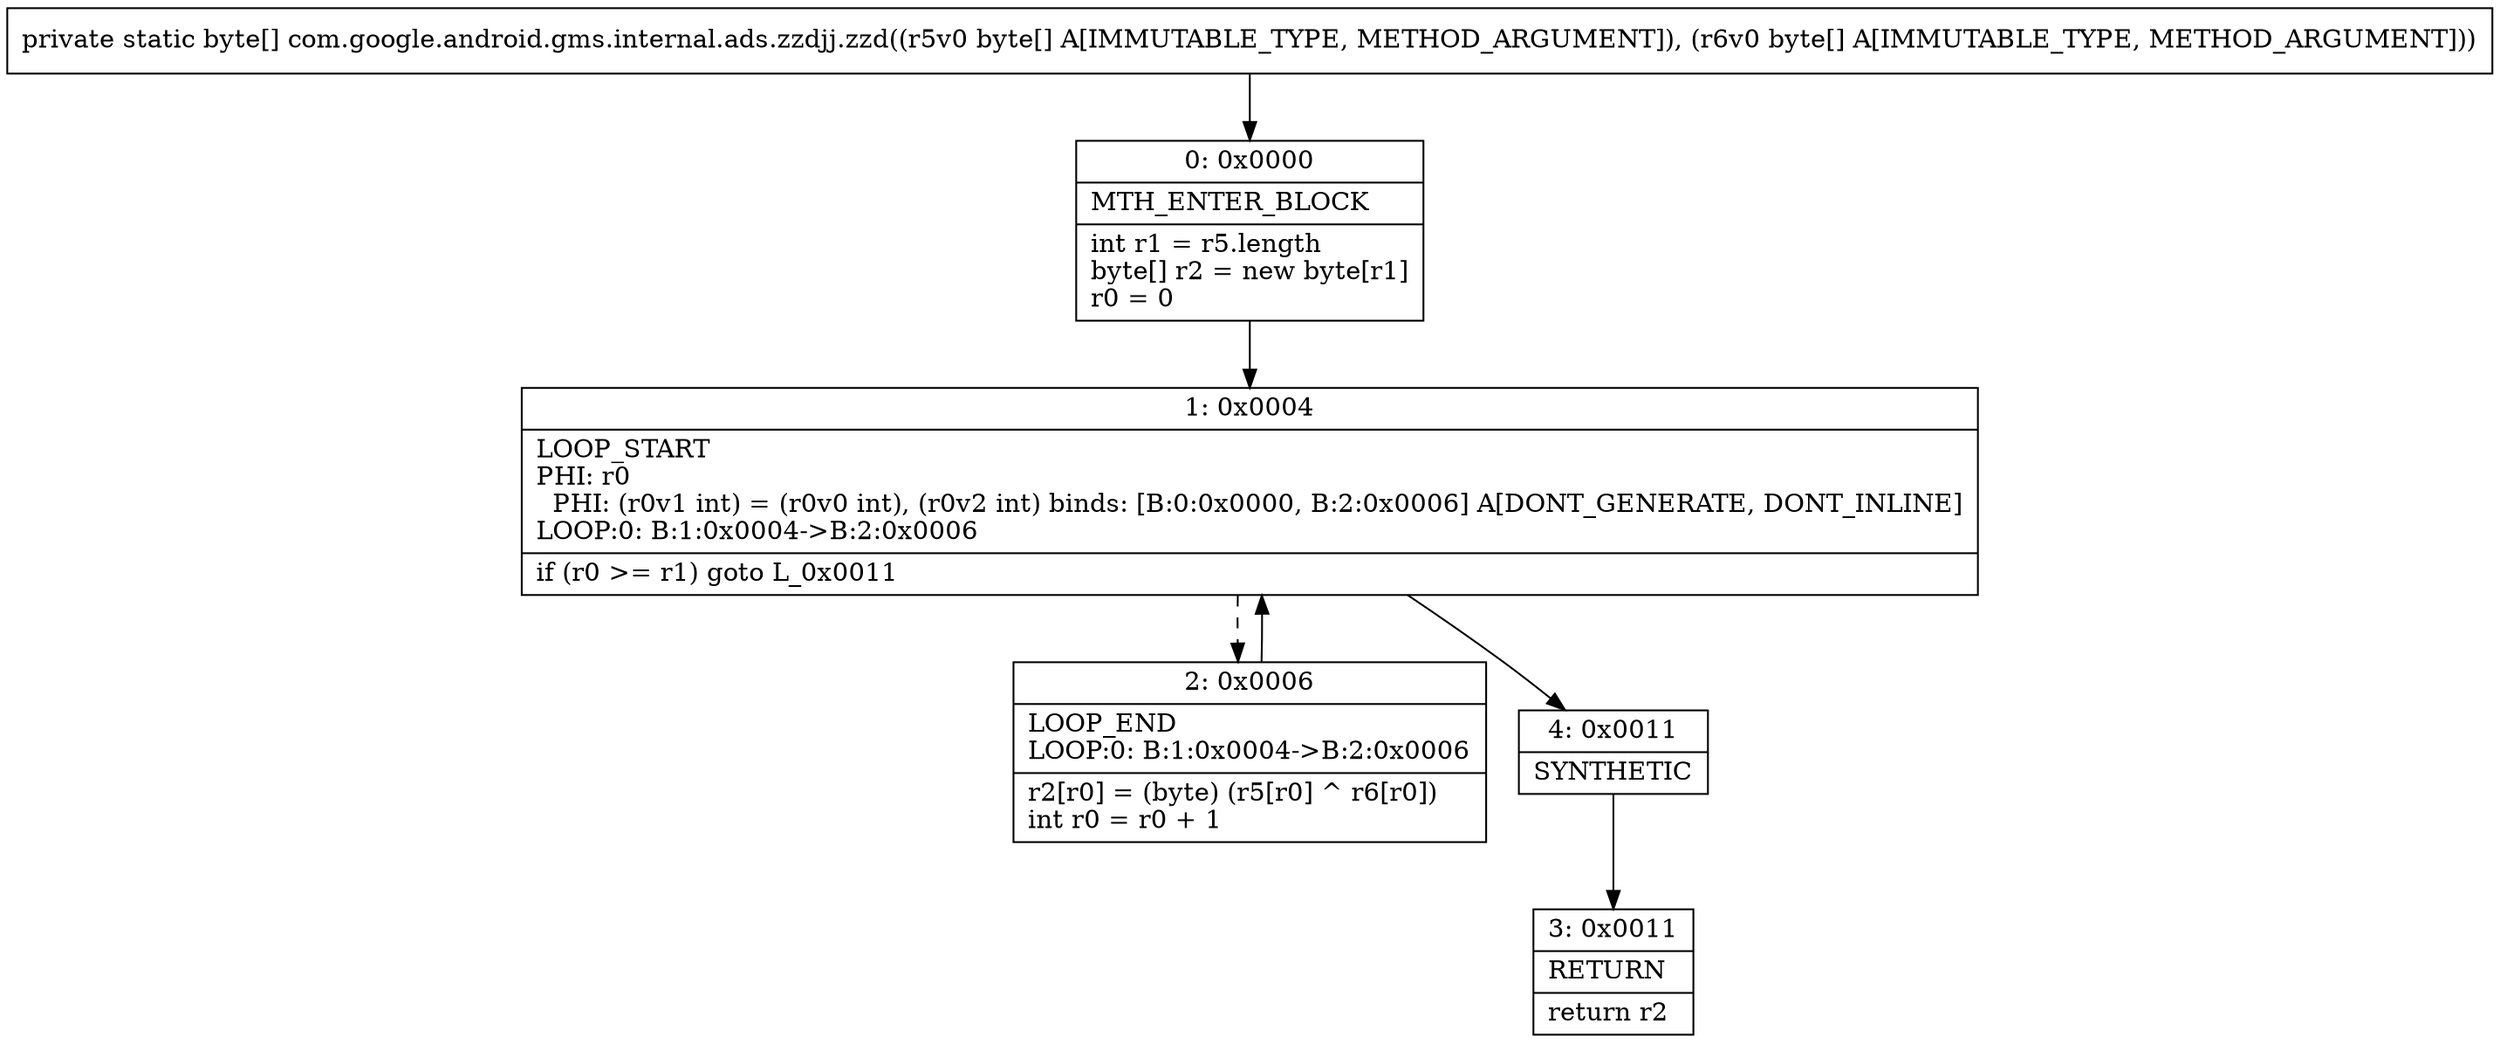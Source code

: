digraph "CFG forcom.google.android.gms.internal.ads.zzdjj.zzd([B[B)[B" {
Node_0 [shape=record,label="{0\:\ 0x0000|MTH_ENTER_BLOCK\l|int r1 = r5.length\lbyte[] r2 = new byte[r1]\lr0 = 0\l}"];
Node_1 [shape=record,label="{1\:\ 0x0004|LOOP_START\lPHI: r0 \l  PHI: (r0v1 int) = (r0v0 int), (r0v2 int) binds: [B:0:0x0000, B:2:0x0006] A[DONT_GENERATE, DONT_INLINE]\lLOOP:0: B:1:0x0004\-\>B:2:0x0006\l|if (r0 \>= r1) goto L_0x0011\l}"];
Node_2 [shape=record,label="{2\:\ 0x0006|LOOP_END\lLOOP:0: B:1:0x0004\-\>B:2:0x0006\l|r2[r0] = (byte) (r5[r0] ^ r6[r0])\lint r0 = r0 + 1\l}"];
Node_3 [shape=record,label="{3\:\ 0x0011|RETURN\l|return r2\l}"];
Node_4 [shape=record,label="{4\:\ 0x0011|SYNTHETIC\l}"];
MethodNode[shape=record,label="{private static byte[] com.google.android.gms.internal.ads.zzdjj.zzd((r5v0 byte[] A[IMMUTABLE_TYPE, METHOD_ARGUMENT]), (r6v0 byte[] A[IMMUTABLE_TYPE, METHOD_ARGUMENT])) }"];
MethodNode -> Node_0;
Node_0 -> Node_1;
Node_1 -> Node_2[style=dashed];
Node_1 -> Node_4;
Node_2 -> Node_1;
Node_4 -> Node_3;
}

